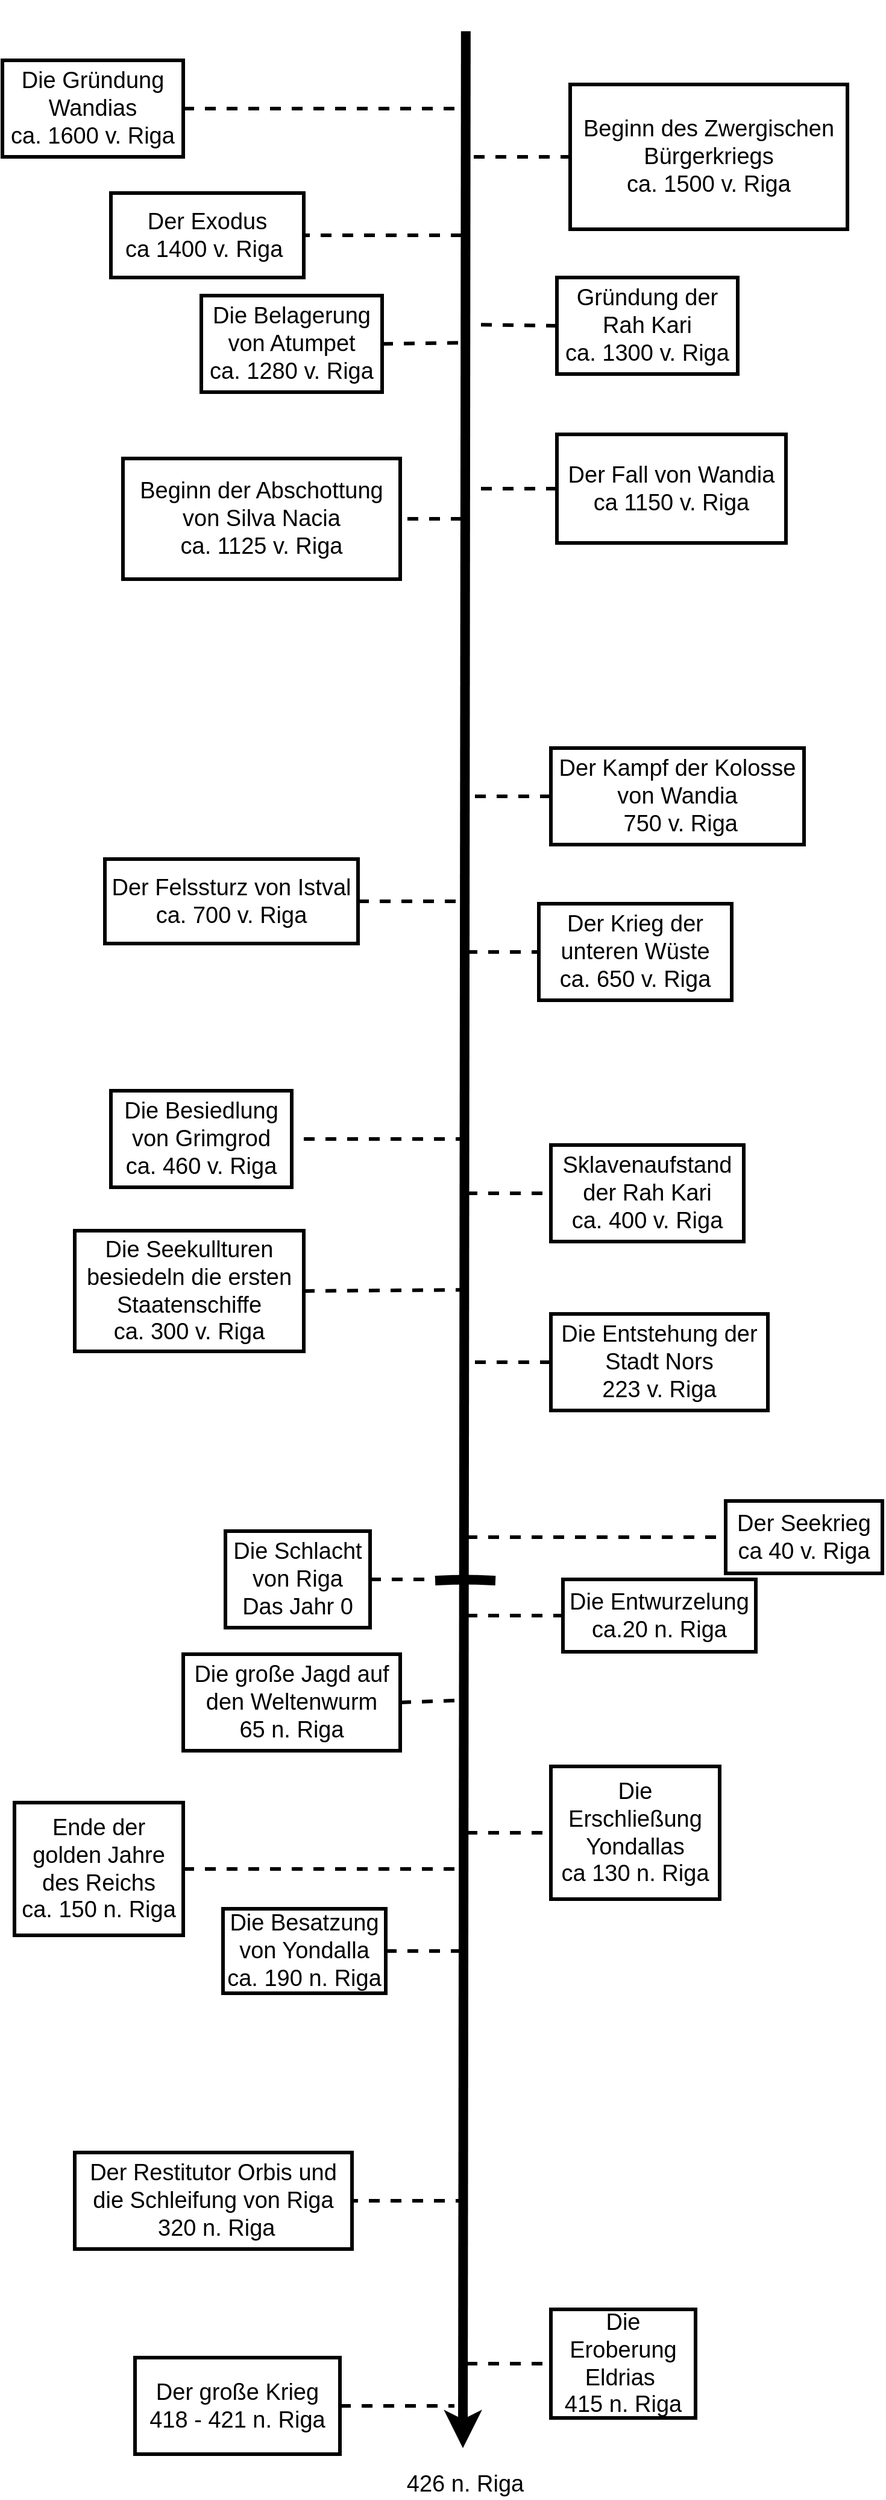 <mxfile version="13.9.8" type="device"><diagram id="AsUITqDot0iEGMl_Esiu" name="Page-1"><mxGraphModel dx="2902" dy="2371" grid="1" gridSize="10" guides="1" tooltips="1" connect="1" arrows="1" fold="1" page="1" pageScale="1" pageWidth="1920" pageHeight="1200" math="0" shadow="0"><root><mxCell id="0"/><mxCell id="1" parent="0"/><mxCell id="tuIybOqO13OmQoFTqrir-2" value="" style="group;rotation=90;strokeWidth=3;" vertex="1" connectable="0" parent="1"><mxGeometry x="520.003" y="-530" width="2068.727" height="730" as="geometry"/></mxCell><mxCell id="MPMMYVgVFY9SuE7YQTfB-1" value="" style="endArrow=classic;html=1;strokeWidth=8;rotation=270;exitX=0.521;exitY=1.244;exitDx=0;exitDy=0;exitPerimeter=0;" parent="tuIybOqO13OmQoFTqrir-2" source="MPMMYVgVFY9SuE7YQTfB-4" edge="1"><mxGeometry width="50" height="50" relative="1" as="geometry"><mxPoint x="1051" y="-561" as="sourcePoint"/><mxPoint x="1051" y="1359" as="targetPoint"/><Array as="points"/></mxGeometry></mxCell><mxCell id="MPMMYVgVFY9SuE7YQTfB-2" value="" style="endArrow=none;dashed=1;html=1;strokeWidth=3;exitX=0.5;exitY=0;exitDx=0;exitDy=0;rotation=270;" parent="tuIybOqO13OmQoFTqrir-2" source="MPMMYVgVFY9SuE7YQTfB-5" edge="1"><mxGeometry width="50" height="50" relative="1" as="geometry"><mxPoint x="974" y="1139" as="sourcePoint"/><mxPoint x="1044" y="1324" as="targetPoint"/></mxGeometry></mxCell><mxCell id="MPMMYVgVFY9SuE7YQTfB-3" value="&lt;font style=&quot;font-size: 19px&quot;&gt;426 n. Riga&lt;/font&gt;" style="text;html=1;strokeColor=none;fillColor=none;align=center;verticalAlign=middle;whiteSpace=wrap;rounded=0;strokeWidth=3;rotation=360;" parent="tuIybOqO13OmQoFTqrir-2" vertex="1"><mxGeometry x="1003" y="1379" width="100" height="20" as="geometry"/></mxCell><mxCell id="MPMMYVgVFY9SuE7YQTfB-4" value="&lt;br&gt;" style="text;html=1;align=center;verticalAlign=middle;resizable=0;points=[];autosize=1;rotation=360;" parent="tuIybOqO13OmQoFTqrir-2" vertex="1"><mxGeometry x="1043" y="-669" width="20" height="20" as="geometry"/></mxCell><mxCell id="MPMMYVgVFY9SuE7YQTfB-5" value="&lt;font style=&quot;font-size: 19px&quot;&gt;Der große Krieg&lt;br&gt;418 - 421 n. Riga&lt;br&gt;&lt;/font&gt;" style="rounded=0;whiteSpace=wrap;html=1;strokeWidth=3;direction=south;rotation=360;fillColor=none;" parent="tuIybOqO13OmQoFTqrir-2" vertex="1"><mxGeometry x="779" y="1284" width="170" height="80" as="geometry"/></mxCell><mxCell id="MPMMYVgVFY9SuE7YQTfB-6" value="" style="endArrow=none;dashed=1;html=1;strokeWidth=3;rotation=270;exitX=1;exitY=0.5;exitDx=0;exitDy=0;" parent="tuIybOqO13OmQoFTqrir-2" source="MPMMYVgVFY9SuE7YQTfB-7" edge="1"><mxGeometry width="50" height="50" relative="1" as="geometry"><mxPoint x="854" y="629" as="sourcePoint"/><mxPoint x="1054" y="639" as="targetPoint"/></mxGeometry></mxCell><mxCell id="MPMMYVgVFY9SuE7YQTfB-7" value="&lt;font style=&quot;font-size: 19px&quot;&gt;Die Schlacht von Riga&lt;br&gt;Das Jahr 0&lt;/font&gt;" style="rounded=0;whiteSpace=wrap;html=1;strokeWidth=3;rotation=360;fillColor=none;" parent="tuIybOqO13OmQoFTqrir-2" vertex="1"><mxGeometry x="854" y="599" width="120" height="80" as="geometry"/></mxCell><mxCell id="MPMMYVgVFY9SuE7YQTfB-8" value="" style="endArrow=none;dashed=1;html=1;strokeWidth=3;rotation=270;exitX=0;exitY=0.5;exitDx=0;exitDy=0;" parent="tuIybOqO13OmQoFTqrir-2" edge="1" source="MPMMYVgVFY9SuE7YQTfB-9"><mxGeometry width="50" height="50" relative="1" as="geometry"><mxPoint x="1174" y="-401" as="sourcePoint"/><mxPoint x="1054" y="-401" as="targetPoint"/></mxGeometry></mxCell><mxCell id="MPMMYVgVFY9SuE7YQTfB-9" value="&lt;font style=&quot;font-size: 19px&quot;&gt;Gründung der Rah Kari&lt;br&gt;ca. 1300 v. Riga&lt;/font&gt;" style="rounded=0;whiteSpace=wrap;html=1;strokeWidth=3;rotation=360;fillColor=none;" parent="tuIybOqO13OmQoFTqrir-2" vertex="1"><mxGeometry x="1129" y="-440" width="150" height="80" as="geometry"/></mxCell><mxCell id="MPMMYVgVFY9SuE7YQTfB-12" value="" style="endArrow=none;dashed=1;html=1;strokeWidth=3;exitX=1;exitY=0.5;exitDx=0;exitDy=0;rotation=270;" parent="tuIybOqO13OmQoFTqrir-2" source="MPMMYVgVFY9SuE7YQTfB-13" edge="1"><mxGeometry width="50" height="50" relative="1" as="geometry"><mxPoint x="944" y="77" as="sourcePoint"/><mxPoint x="1054" y="77" as="targetPoint"/></mxGeometry></mxCell><mxCell id="MPMMYVgVFY9SuE7YQTfB-13" value="&lt;font style=&quot;font-size: 19px&quot;&gt;Der Felssturz von Istval&lt;br&gt;ca. 700 v. Riga&lt;br&gt;&lt;/font&gt;" style="rounded=0;whiteSpace=wrap;html=1;strokeWidth=3;rotation=360;fillColor=none;" parent="tuIybOqO13OmQoFTqrir-2" vertex="1"><mxGeometry x="754" y="42" width="210" height="70" as="geometry"/></mxCell><mxCell id="MPMMYVgVFY9SuE7YQTfB-14" value="" style="endArrow=none;dashed=1;html=1;strokeWidth=3;exitX=0;exitY=0.5;exitDx=0;exitDy=0;rotation=270;" parent="tuIybOqO13OmQoFTqrir-2" source="MPMMYVgVFY9SuE7YQTfB-15" edge="1"><mxGeometry width="50" height="50" relative="1" as="geometry"><mxPoint x="1184" y="439" as="sourcePoint"/><mxPoint x="1054" y="459" as="targetPoint"/></mxGeometry></mxCell><mxCell id="MPMMYVgVFY9SuE7YQTfB-15" value="&lt;font style=&quot;font-size: 19px&quot;&gt;Die Entstehung der Stadt Nors&lt;br&gt;223 v. Riga&lt;br&gt;&lt;/font&gt;" style="rounded=0;whiteSpace=wrap;html=1;strokeWidth=3;rotation=360;fillColor=none;" parent="tuIybOqO13OmQoFTqrir-2" vertex="1"><mxGeometry x="1124" y="419" width="180" height="80" as="geometry"/></mxCell><mxCell id="MPMMYVgVFY9SuE7YQTfB-16" value="" style="endArrow=none;dashed=1;html=1;strokeWidth=3;exitX=0;exitY=0.5;exitDx=0;exitDy=0;rotation=270;" parent="tuIybOqO13OmQoFTqrir-2" source="MPMMYVgVFY9SuE7YQTfB-17" edge="1"><mxGeometry width="50" height="50" relative="1" as="geometry"><mxPoint x="1284" y="-161" as="sourcePoint"/><mxPoint x="1053.997" y="-10" as="targetPoint"/></mxGeometry></mxCell><mxCell id="MPMMYVgVFY9SuE7YQTfB-17" value="&lt;font style=&quot;font-size: 19px&quot;&gt;Der Kampf der Kolosse von Wandia&lt;br&gt;&amp;nbsp;750 v. Riga&lt;br&gt;&lt;/font&gt;" style="rounded=0;whiteSpace=wrap;html=1;strokeWidth=3;rotation=360;fillColor=none;" parent="tuIybOqO13OmQoFTqrir-2" vertex="1"><mxGeometry x="1124" y="-50" width="210" height="80" as="geometry"/></mxCell><mxCell id="MPMMYVgVFY9SuE7YQTfB-18" value="" style="endArrow=none;dashed=1;html=1;strokeWidth=3;exitX=1;exitY=0.5;exitDx=0;exitDy=0;rotation=270;" parent="tuIybOqO13OmQoFTqrir-2" source="MPMMYVgVFY9SuE7YQTfB-19" edge="1"><mxGeometry width="50" height="50" relative="1" as="geometry"><mxPoint x="724" y="-461" as="sourcePoint"/><mxPoint x="1049.997" y="-580" as="targetPoint"/></mxGeometry></mxCell><mxCell id="MPMMYVgVFY9SuE7YQTfB-19" value="&lt;font style=&quot;font-size: 19px&quot;&gt;Die Gründung Wandias&lt;br&gt;ca. 1600 v. Riga&lt;/font&gt;" style="rounded=0;whiteSpace=wrap;html=1;strokeWidth=3;rotation=360;fillColor=none;" parent="tuIybOqO13OmQoFTqrir-2" vertex="1"><mxGeometry x="669" y="-620" width="150" height="80" as="geometry"/></mxCell><mxCell id="MPMMYVgVFY9SuE7YQTfB-20" value="&lt;font style=&quot;font-size: 19px&quot;&gt;Die Belagerung von Atumpet&lt;br&gt;ca. 1280 v. Riga&lt;/font&gt;" style="rounded=0;whiteSpace=wrap;html=1;strokeWidth=3;rotation=360;fillColor=none;" parent="tuIybOqO13OmQoFTqrir-2" vertex="1"><mxGeometry x="834" y="-425" width="150" height="80" as="geometry"/></mxCell><mxCell id="MPMMYVgVFY9SuE7YQTfB-21" value="" style="endArrow=none;dashed=1;html=1;strokeWidth=3;exitX=1;exitY=0.5;exitDx=0;exitDy=0;rotation=270;" parent="tuIybOqO13OmQoFTqrir-2" source="MPMMYVgVFY9SuE7YQTfB-20" edge="1"><mxGeometry width="50" height="50" relative="1" as="geometry"><mxPoint x="974" y="179" as="sourcePoint"/><mxPoint x="1053.997" y="-386" as="targetPoint"/></mxGeometry></mxCell><mxCell id="MPMMYVgVFY9SuE7YQTfB-22" value="&lt;font style=&quot;font-size: 19px&quot;&gt;Der Krieg der unteren Wüste&lt;br&gt;ca. 650 v. Riga&lt;/font&gt;" style="rounded=0;whiteSpace=wrap;html=1;strokeWidth=3;rotation=360;fillColor=none;" parent="tuIybOqO13OmQoFTqrir-2" vertex="1"><mxGeometry x="1114" y="79" width="160" height="80" as="geometry"/></mxCell><mxCell id="MPMMYVgVFY9SuE7YQTfB-23" value="" style="endArrow=none;dashed=1;html=1;strokeWidth=3;entryX=0;entryY=0.5;entryDx=0;entryDy=0;rotation=270;" parent="tuIybOqO13OmQoFTqrir-2" target="MPMMYVgVFY9SuE7YQTfB-22" edge="1"><mxGeometry width="50" height="50" relative="1" as="geometry"><mxPoint x="1054" y="119" as="sourcePoint"/><mxPoint x="1024" y="229" as="targetPoint"/></mxGeometry></mxCell><mxCell id="MPMMYVgVFY9SuE7YQTfB-24" value="&lt;font style=&quot;font-size: 19px&quot;&gt;Die Entwurzelung&lt;br&gt;ca.20 n. Riga&lt;/font&gt;" style="rounded=0;whiteSpace=wrap;html=1;strokeWidth=3;rotation=360;fillColor=none;" parent="tuIybOqO13OmQoFTqrir-2" vertex="1"><mxGeometry x="1134" y="639" width="160" height="60" as="geometry"/></mxCell><mxCell id="MPMMYVgVFY9SuE7YQTfB-25" value="" style="endArrow=none;dashed=1;html=1;strokeWidth=3;entryX=0;entryY=0.5;entryDx=0;entryDy=0;rotation=270;" parent="tuIybOqO13OmQoFTqrir-2" target="MPMMYVgVFY9SuE7YQTfB-24" edge="1"><mxGeometry width="50" height="50" relative="1" as="geometry"><mxPoint x="1054" y="669" as="sourcePoint"/><mxPoint x="1024" y="229" as="targetPoint"/></mxGeometry></mxCell><mxCell id="MPMMYVgVFY9SuE7YQTfB-26" value="" style="endArrow=none;html=1;strokeWidth=8;rotation=270;" parent="tuIybOqO13OmQoFTqrir-2" edge="1"><mxGeometry width="50" height="50" relative="1" as="geometry"><mxPoint x="1028" y="640" as="sourcePoint"/><mxPoint x="1078" y="640" as="targetPoint"/><Array as="points"><mxPoint x="1053" y="639"/></Array></mxGeometry></mxCell><mxCell id="MPMMYVgVFY9SuE7YQTfB-27" value="&lt;font style=&quot;font-size: 19px&quot;&gt;Ende der golden Jahre des Reichs&lt;br&gt;ca. 150 n. Riga&lt;/font&gt;" style="rounded=0;whiteSpace=wrap;html=1;strokeWidth=3;rotation=360;fillColor=none;" parent="tuIybOqO13OmQoFTqrir-2" vertex="1"><mxGeometry x="679" y="824" width="140" height="110" as="geometry"/></mxCell><mxCell id="MPMMYVgVFY9SuE7YQTfB-28" value="" style="endArrow=none;dashed=1;html=1;strokeWidth=3;exitX=1;exitY=0.5;exitDx=0;exitDy=0;rotation=270;" parent="tuIybOqO13OmQoFTqrir-2" source="MPMMYVgVFY9SuE7YQTfB-27" edge="1"><mxGeometry width="50" height="50" relative="1" as="geometry"><mxPoint x="934" y="739" as="sourcePoint"/><mxPoint x="1054" y="879" as="targetPoint"/></mxGeometry></mxCell><mxCell id="MPMMYVgVFY9SuE7YQTfB-29" value="&lt;font style=&quot;font-size: 19px&quot;&gt;Sklavenaufstand der Rah Kari&lt;br&gt;ca. 400 v. Riga&lt;/font&gt;" style="rounded=0;whiteSpace=wrap;html=1;strokeWidth=3;rotation=360;fillColor=none;" parent="tuIybOqO13OmQoFTqrir-2" vertex="1"><mxGeometry x="1124" y="279" width="160" height="80" as="geometry"/></mxCell><mxCell id="MPMMYVgVFY9SuE7YQTfB-30" value="" style="endArrow=none;dashed=1;html=1;strokeWidth=3;rotation=270;entryX=0;entryY=0.5;entryDx=0;entryDy=0;" parent="tuIybOqO13OmQoFTqrir-2" target="MPMMYVgVFY9SuE7YQTfB-29" edge="1"><mxGeometry width="50" height="50" relative="1" as="geometry"><mxPoint x="1054" y="319" as="sourcePoint"/><mxPoint x="1104" y="339" as="targetPoint"/></mxGeometry></mxCell><mxCell id="MPMMYVgVFY9SuE7YQTfB-31" value="&lt;font style=&quot;font-size: 19px&quot;&gt;Die Erschließung Yondallas&lt;br&gt;ca 130 n. Riga&lt;br&gt;&lt;/font&gt;" style="rounded=0;whiteSpace=wrap;html=1;strokeWidth=3;rotation=360;fillColor=none;" parent="tuIybOqO13OmQoFTqrir-2" vertex="1"><mxGeometry x="1124" y="794" width="140" height="110" as="geometry"/></mxCell><mxCell id="MPMMYVgVFY9SuE7YQTfB-32" value="&lt;font style=&quot;font-size: 19px&quot;&gt;Die Eroberung Eldrias&amp;nbsp;&lt;br&gt;415 n. Riga&lt;/font&gt;" style="rounded=0;whiteSpace=wrap;html=1;strokeWidth=3;rotation=360;fillColor=none;" parent="tuIybOqO13OmQoFTqrir-2" vertex="1"><mxGeometry x="1124" y="1244" width="120" height="90" as="geometry"/></mxCell><mxCell id="MPMMYVgVFY9SuE7YQTfB-33" value="" style="endArrow=none;dashed=1;html=1;strokeWidth=3;entryX=0;entryY=0.5;entryDx=0;entryDy=0;rotation=270;" parent="tuIybOqO13OmQoFTqrir-2" target="MPMMYVgVFY9SuE7YQTfB-32" edge="1"><mxGeometry width="50" height="50" relative="1" as="geometry"><mxPoint x="1054" y="1289" as="sourcePoint"/><mxPoint x="1024" y="229" as="targetPoint"/></mxGeometry></mxCell><mxCell id="MPMMYVgVFY9SuE7YQTfB-34" value="" style="endArrow=none;dashed=1;html=1;strokeWidth=3;entryX=0;entryY=0.5;entryDx=0;entryDy=0;rotation=270;" parent="tuIybOqO13OmQoFTqrir-2" target="MPMMYVgVFY9SuE7YQTfB-31" edge="1"><mxGeometry width="50" height="50" relative="1" as="geometry"><mxPoint x="1054" y="849" as="sourcePoint"/><mxPoint x="1024" y="229" as="targetPoint"/></mxGeometry></mxCell><mxCell id="MPMMYVgVFY9SuE7YQTfB-35" value="&lt;font style=&quot;font-size: 19px&quot;&gt;Der Restitutor Orbis und die Schleifung von Riga&lt;br&gt;&amp;nbsp;320 n. Riga&lt;/font&gt;" style="rounded=0;whiteSpace=wrap;html=1;strokeWidth=3;rotation=360;fillColor=none;" parent="tuIybOqO13OmQoFTqrir-2" vertex="1"><mxGeometry x="729" y="1114" width="230" height="80" as="geometry"/></mxCell><mxCell id="MPMMYVgVFY9SuE7YQTfB-36" value="" style="endArrow=none;dashed=1;html=1;strokeWidth=3;rotation=270;entryX=1;entryY=0.5;entryDx=0;entryDy=0;" parent="tuIybOqO13OmQoFTqrir-2" target="MPMMYVgVFY9SuE7YQTfB-35" edge="1"><mxGeometry width="50" height="50" relative="1" as="geometry"><mxPoint x="1054" y="1154" as="sourcePoint"/><mxPoint x="994" y="1154" as="targetPoint"/></mxGeometry></mxCell><mxCell id="MPMMYVgVFY9SuE7YQTfB-37" value="&lt;font style=&quot;font-size: 19px&quot;&gt;Die Besatzung von Yondalla&lt;br&gt;ca. 190 n. Riga&lt;/font&gt;" style="rounded=0;whiteSpace=wrap;html=1;strokeWidth=3;rotation=360;fillColor=none;" parent="tuIybOqO13OmQoFTqrir-2" vertex="1"><mxGeometry x="852" y="912" width="135" height="70" as="geometry"/></mxCell><mxCell id="MPMMYVgVFY9SuE7YQTfB-38" value="" style="endArrow=none;dashed=1;html=1;strokeWidth=3;rotation=270;exitX=1;exitY=0.5;exitDx=0;exitDy=0;" parent="tuIybOqO13OmQoFTqrir-2" source="MPMMYVgVFY9SuE7YQTfB-37" edge="1"><mxGeometry width="50" height="50" relative="1" as="geometry"><mxPoint x="974" y="179" as="sourcePoint"/><mxPoint x="1054" y="947" as="targetPoint"/></mxGeometry></mxCell><mxCell id="MPMMYVgVFY9SuE7YQTfB-39" value="&lt;font style=&quot;font-size: 19px&quot;&gt;Die große Jagd auf den Weltenwurm&lt;br&gt;65 n. Riga&lt;/font&gt;" style="rounded=0;whiteSpace=wrap;html=1;strokeWidth=3;rotation=360;fillColor=none;" parent="tuIybOqO13OmQoFTqrir-2" vertex="1"><mxGeometry x="819" y="701" width="180" height="80" as="geometry"/></mxCell><mxCell id="MPMMYVgVFY9SuE7YQTfB-40" value="" style="endArrow=none;dashed=1;html=1;strokeWidth=3;exitX=1;exitY=0.5;exitDx=0;exitDy=0;rotation=270;" parent="tuIybOqO13OmQoFTqrir-2" source="MPMMYVgVFY9SuE7YQTfB-39" edge="1"><mxGeometry width="50" height="50" relative="1" as="geometry"><mxPoint x="974" y="179" as="sourcePoint"/><mxPoint x="1054" y="739" as="targetPoint"/></mxGeometry></mxCell><mxCell id="MPMMYVgVFY9SuE7YQTfB-46" value="&lt;font style=&quot;font-size: 19px&quot;&gt;Die Besiedlung von Grimgrod&lt;br&gt;ca. 460 v. Riga&lt;br&gt;&lt;/font&gt;" style="rounded=0;whiteSpace=wrap;html=1;strokeWidth=3;rotation=360;fillColor=none;" parent="tuIybOqO13OmQoFTqrir-2" vertex="1"><mxGeometry x="759" y="234" width="150" height="80" as="geometry"/></mxCell><mxCell id="MPMMYVgVFY9SuE7YQTfB-47" value="" style="endArrow=none;dashed=1;html=1;strokeWidth=3;entryX=1;entryY=0.5;entryDx=0;entryDy=0;" parent="tuIybOqO13OmQoFTqrir-2" target="MPMMYVgVFY9SuE7YQTfB-46" edge="1"><mxGeometry width="50" height="50" relative="1" as="geometry"><mxPoint x="1054" y="274" as="sourcePoint"/><mxPoint x="954" y="274" as="targetPoint"/></mxGeometry></mxCell><mxCell id="MPMMYVgVFY9SuE7YQTfB-52" value="&lt;font style=&quot;font-size: 19px&quot;&gt;Die Seekullturen besiedeln die ersten Staatenschiffe&lt;br&gt;ca. 300 v. Riga&lt;br&gt;&lt;/font&gt;" style="rounded=0;whiteSpace=wrap;html=1;rotation=360;strokeWidth=3;fillColor=none;" parent="tuIybOqO13OmQoFTqrir-2" vertex="1"><mxGeometry x="729" y="350" width="190" height="100" as="geometry"/></mxCell><mxCell id="MPMMYVgVFY9SuE7YQTfB-54" value="&lt;font style=&quot;font-size: 19px&quot;&gt;Der Seekrieg&lt;br&gt;ca 40 v. Riga&lt;/font&gt;" style="rounded=0;whiteSpace=wrap;html=1;rotation=360;strokeWidth=3;fillColor=none;" parent="tuIybOqO13OmQoFTqrir-2" vertex="1"><mxGeometry x="1269" y="574" width="130" height="60" as="geometry"/></mxCell><mxCell id="MPMMYVgVFY9SuE7YQTfB-56" value="" style="endArrow=none;dashed=1;html=1;strokeWidth=3;exitX=1;exitY=0.5;exitDx=0;exitDy=0;" parent="tuIybOqO13OmQoFTqrir-2" source="MPMMYVgVFY9SuE7YQTfB-52" edge="1"><mxGeometry width="50" height="50" relative="1" as="geometry"><mxPoint x="1014" y="59" as="sourcePoint"/><mxPoint x="1054" y="399" as="targetPoint"/></mxGeometry></mxCell><mxCell id="MPMMYVgVFY9SuE7YQTfB-57" value="" style="endArrow=none;dashed=1;html=1;strokeWidth=3;entryX=0;entryY=0.5;entryDx=0;entryDy=0;" parent="tuIybOqO13OmQoFTqrir-2" target="MPMMYVgVFY9SuE7YQTfB-54" edge="1"><mxGeometry width="50" height="50" relative="1" as="geometry"><mxPoint x="1054" y="604" as="sourcePoint"/><mxPoint x="1064" y="109" as="targetPoint"/></mxGeometry></mxCell><mxCell id="tuIybOqO13OmQoFTqrir-9" value="&lt;font style=&quot;font-size: 19px&quot;&gt;Der Fall von Wandia&lt;br&gt;ca 1150 v. Riga&lt;/font&gt;" style="rounded=0;whiteSpace=wrap;html=1;fillColor=none;strokeWidth=3;" vertex="1" parent="tuIybOqO13OmQoFTqrir-2"><mxGeometry x="1128.997" y="-310" width="190" height="90" as="geometry"/></mxCell><mxCell id="tuIybOqO13OmQoFTqrir-11" value="&lt;font style=&quot;font-size: 19px&quot;&gt;Der Exodus&lt;br&gt;ca 1400 v. Riga&amp;nbsp;&lt;/font&gt;" style="rounded=0;whiteSpace=wrap;html=1;fillColor=none;strokeWidth=3;" vertex="1" parent="tuIybOqO13OmQoFTqrir-2"><mxGeometry x="758.997" y="-510" width="160" height="70" as="geometry"/></mxCell><mxCell id="tuIybOqO13OmQoFTqrir-17" value="&lt;font style=&quot;font-size: 19px&quot;&gt;Beginn des Zwergischen Bürgerkriegs&lt;br&gt;ca. 1500 v. Riga&lt;br&gt;&lt;/font&gt;" style="rounded=0;whiteSpace=wrap;html=1;strokeWidth=3;fillColor=none;" vertex="1" parent="tuIybOqO13OmQoFTqrir-2"><mxGeometry x="1139.997" y="-600" width="230" height="120" as="geometry"/></mxCell><mxCell id="tuIybOqO13OmQoFTqrir-20" value="&lt;font style=&quot;font-size: 19px&quot;&gt;Beginn der Abschottung von Silva Nacia&lt;br&gt;ca. 1125 v. Riga&lt;br&gt;&lt;/font&gt;" style="rounded=0;whiteSpace=wrap;html=1;strokeWidth=3;fillColor=none;" vertex="1" parent="tuIybOqO13OmQoFTqrir-2"><mxGeometry x="768.997" y="-290" width="230" height="100" as="geometry"/></mxCell><mxCell id="tuIybOqO13OmQoFTqrir-15" value="" style="endArrow=none;dashed=1;html=1;strokeWidth=3;rotation=270;exitX=0;exitY=0.5;exitDx=0;exitDy=0;" edge="1" parent="1" source="tuIybOqO13OmQoFTqrir-9"><mxGeometry width="50" height="50" relative="1" as="geometry"><mxPoint x="1659.003" y="-920" as="sourcePoint"/><mxPoint x="1580" y="-795" as="targetPoint"/></mxGeometry></mxCell><mxCell id="tuIybOqO13OmQoFTqrir-16" value="" style="endArrow=none;dashed=1;html=1;strokeWidth=3;rotation=270;entryX=1;entryY=0.5;entryDx=0;entryDy=0;" edge="1" parent="1" target="tuIybOqO13OmQoFTqrir-11"><mxGeometry width="50" height="50" relative="1" as="geometry"><mxPoint x="1570" y="-1005" as="sourcePoint"/><mxPoint x="1594.003" y="-911" as="targetPoint"/></mxGeometry></mxCell><mxCell id="tuIybOqO13OmQoFTqrir-19" value="" style="endArrow=none;dashed=1;html=1;strokeWidth=3;rotation=270;entryX=0;entryY=0.5;entryDx=0;entryDy=0;" edge="1" parent="1" target="tuIybOqO13OmQoFTqrir-17"><mxGeometry width="50" height="50" relative="1" as="geometry"><mxPoint x="1580" y="-1070" as="sourcePoint"/><mxPoint x="1449" y="-995" as="targetPoint"/></mxGeometry></mxCell><mxCell id="tuIybOqO13OmQoFTqrir-21" value="" style="endArrow=none;dashed=1;html=1;strokeWidth=3;rotation=270;entryX=1;entryY=0.5;entryDx=0;entryDy=0;" edge="1" parent="1" target="tuIybOqO13OmQoFTqrir-20"><mxGeometry width="50" height="50" relative="1" as="geometry"><mxPoint x="1570" y="-770" as="sourcePoint"/><mxPoint x="1590" y="-785" as="targetPoint"/></mxGeometry></mxCell></root></mxGraphModel></diagram></mxfile>